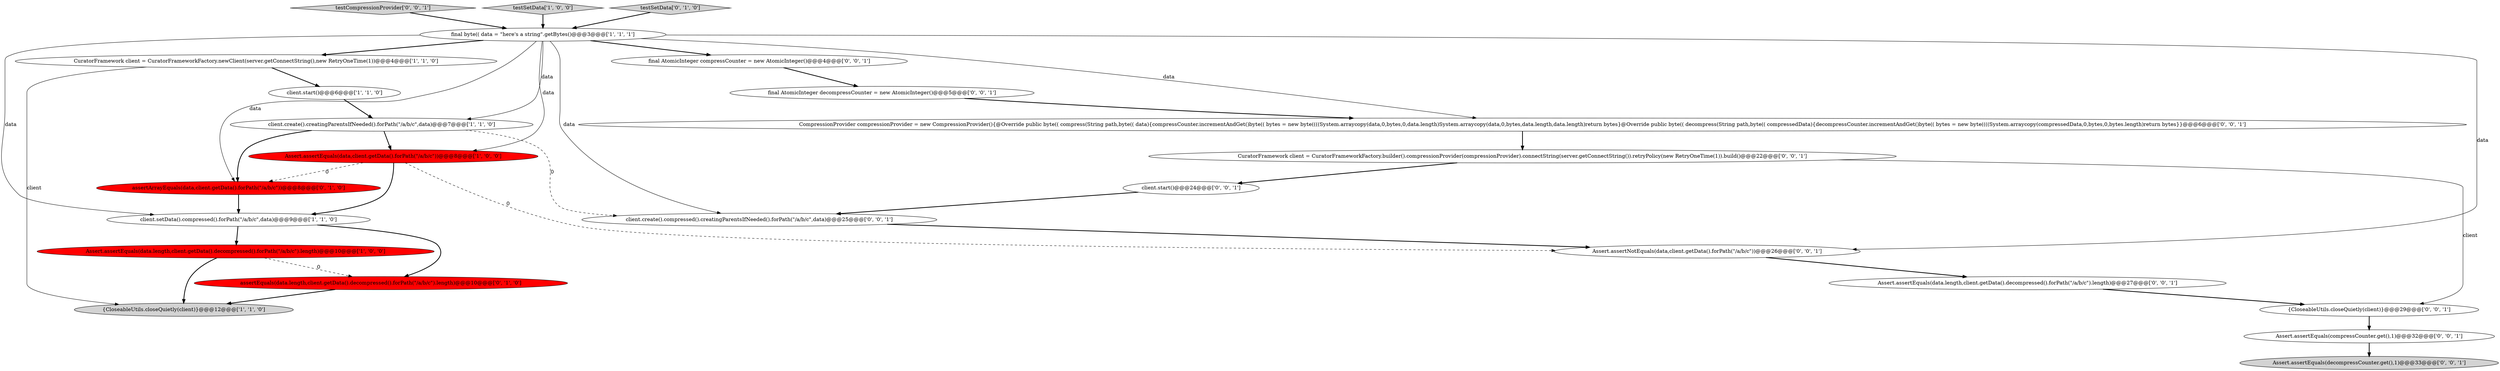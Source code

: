 digraph {
14 [style = filled, label = "testCompressionProvider['0', '0', '1']", fillcolor = lightgray, shape = diamond image = "AAA0AAABBB3BBB"];
1 [style = filled, label = "Assert.assertEquals(data,client.getData().forPath(\"/a/b/c\"))@@@8@@@['1', '0', '0']", fillcolor = red, shape = ellipse image = "AAA1AAABBB1BBB"];
23 [style = filled, label = "final AtomicInteger decompressCounter = new AtomicInteger()@@@5@@@['0', '0', '1']", fillcolor = white, shape = ellipse image = "AAA0AAABBB3BBB"];
17 [style = filled, label = "client.create().compressed().creatingParentsIfNeeded().forPath(\"/a/b/c\",data)@@@25@@@['0', '0', '1']", fillcolor = white, shape = ellipse image = "AAA0AAABBB3BBB"];
8 [style = filled, label = "{CloseableUtils.closeQuietly(client)}@@@12@@@['1', '1', '0']", fillcolor = lightgray, shape = ellipse image = "AAA0AAABBB1BBB"];
16 [style = filled, label = "CompressionProvider compressionProvider = new CompressionProvider(){@Override public byte(( compress(String path,byte(( data){compressCounter.incrementAndGet()byte(( bytes = new byte((((System.arraycopy(data,0,bytes,0,data.length)System.arraycopy(data,0,bytes,data.length,data.length)return bytes}@Override public byte(( decompress(String path,byte(( compressedData){decompressCounter.incrementAndGet()byte(( bytes = new byte((((System.arraycopy(compressedData,0,bytes,0,bytes.length)return bytes}}@@@6@@@['0', '0', '1']", fillcolor = white, shape = ellipse image = "AAA0AAABBB3BBB"];
10 [style = filled, label = "assertArrayEquals(data,client.getData().forPath(\"/a/b/c\"))@@@8@@@['0', '1', '0']", fillcolor = red, shape = ellipse image = "AAA1AAABBB2BBB"];
21 [style = filled, label = "final AtomicInteger compressCounter = new AtomicInteger()@@@4@@@['0', '0', '1']", fillcolor = white, shape = ellipse image = "AAA0AAABBB3BBB"];
20 [style = filled, label = "Assert.assertNotEquals(data,client.getData().forPath(\"/a/b/c\"))@@@26@@@['0', '0', '1']", fillcolor = white, shape = ellipse image = "AAA0AAABBB3BBB"];
6 [style = filled, label = "Assert.assertEquals(data.length,client.getData().decompressed().forPath(\"/a/b/c\").length)@@@10@@@['1', '0', '0']", fillcolor = red, shape = ellipse image = "AAA1AAABBB1BBB"];
0 [style = filled, label = "final byte(( data = \"here's a string\".getBytes()@@@3@@@['1', '1', '1']", fillcolor = white, shape = ellipse image = "AAA0AAABBB1BBB"];
2 [style = filled, label = "client.setData().compressed().forPath(\"/a/b/c\",data)@@@9@@@['1', '1', '0']", fillcolor = white, shape = ellipse image = "AAA0AAABBB1BBB"];
11 [style = filled, label = "assertEquals(data.length,client.getData().decompressed().forPath(\"/a/b/c\").length)@@@10@@@['0', '1', '0']", fillcolor = red, shape = ellipse image = "AAA1AAABBB2BBB"];
3 [style = filled, label = "client.create().creatingParentsIfNeeded().forPath(\"/a/b/c\",data)@@@7@@@['1', '1', '0']", fillcolor = white, shape = ellipse image = "AAA0AAABBB1BBB"];
5 [style = filled, label = "CuratorFramework client = CuratorFrameworkFactory.newClient(server.getConnectString(),new RetryOneTime(1))@@@4@@@['1', '1', '0']", fillcolor = white, shape = ellipse image = "AAA0AAABBB1BBB"];
15 [style = filled, label = "client.start()@@@24@@@['0', '0', '1']", fillcolor = white, shape = ellipse image = "AAA0AAABBB3BBB"];
12 [style = filled, label = "Assert.assertEquals(data.length,client.getData().decompressed().forPath(\"/a/b/c\").length)@@@27@@@['0', '0', '1']", fillcolor = white, shape = ellipse image = "AAA0AAABBB3BBB"];
18 [style = filled, label = "{CloseableUtils.closeQuietly(client)}@@@29@@@['0', '0', '1']", fillcolor = white, shape = ellipse image = "AAA0AAABBB3BBB"];
7 [style = filled, label = "testSetData['1', '0', '0']", fillcolor = lightgray, shape = diamond image = "AAA0AAABBB1BBB"];
13 [style = filled, label = "Assert.assertEquals(decompressCounter.get(),1)@@@33@@@['0', '0', '1']", fillcolor = lightgray, shape = ellipse image = "AAA0AAABBB3BBB"];
4 [style = filled, label = "client.start()@@@6@@@['1', '1', '0']", fillcolor = white, shape = ellipse image = "AAA0AAABBB1BBB"];
9 [style = filled, label = "testSetData['0', '1', '0']", fillcolor = lightgray, shape = diamond image = "AAA0AAABBB2BBB"];
19 [style = filled, label = "Assert.assertEquals(compressCounter.get(),1)@@@32@@@['0', '0', '1']", fillcolor = white, shape = ellipse image = "AAA0AAABBB3BBB"];
22 [style = filled, label = "CuratorFramework client = CuratorFrameworkFactory.builder().compressionProvider(compressionProvider).connectString(server.getConnectString()).retryPolicy(new RetryOneTime(1)).build()@@@22@@@['0', '0', '1']", fillcolor = white, shape = ellipse image = "AAA0AAABBB3BBB"];
4->3 [style = bold, label=""];
23->16 [style = bold, label=""];
22->15 [style = bold, label=""];
3->17 [style = dashed, label="0"];
9->0 [style = bold, label=""];
3->1 [style = bold, label=""];
2->6 [style = bold, label=""];
22->18 [style = solid, label="client"];
6->11 [style = dashed, label="0"];
18->19 [style = bold, label=""];
7->0 [style = bold, label=""];
0->21 [style = bold, label=""];
1->10 [style = dashed, label="0"];
16->22 [style = bold, label=""];
0->3 [style = solid, label="data"];
1->20 [style = dashed, label="0"];
3->10 [style = bold, label=""];
15->17 [style = bold, label=""];
0->1 [style = solid, label="data"];
5->8 [style = solid, label="client"];
0->17 [style = solid, label="data"];
19->13 [style = bold, label=""];
14->0 [style = bold, label=""];
0->10 [style = solid, label="data"];
0->16 [style = solid, label="data"];
5->4 [style = bold, label=""];
6->8 [style = bold, label=""];
20->12 [style = bold, label=""];
12->18 [style = bold, label=""];
0->2 [style = solid, label="data"];
0->20 [style = solid, label="data"];
11->8 [style = bold, label=""];
10->2 [style = bold, label=""];
1->2 [style = bold, label=""];
2->11 [style = bold, label=""];
0->5 [style = bold, label=""];
17->20 [style = bold, label=""];
21->23 [style = bold, label=""];
}
